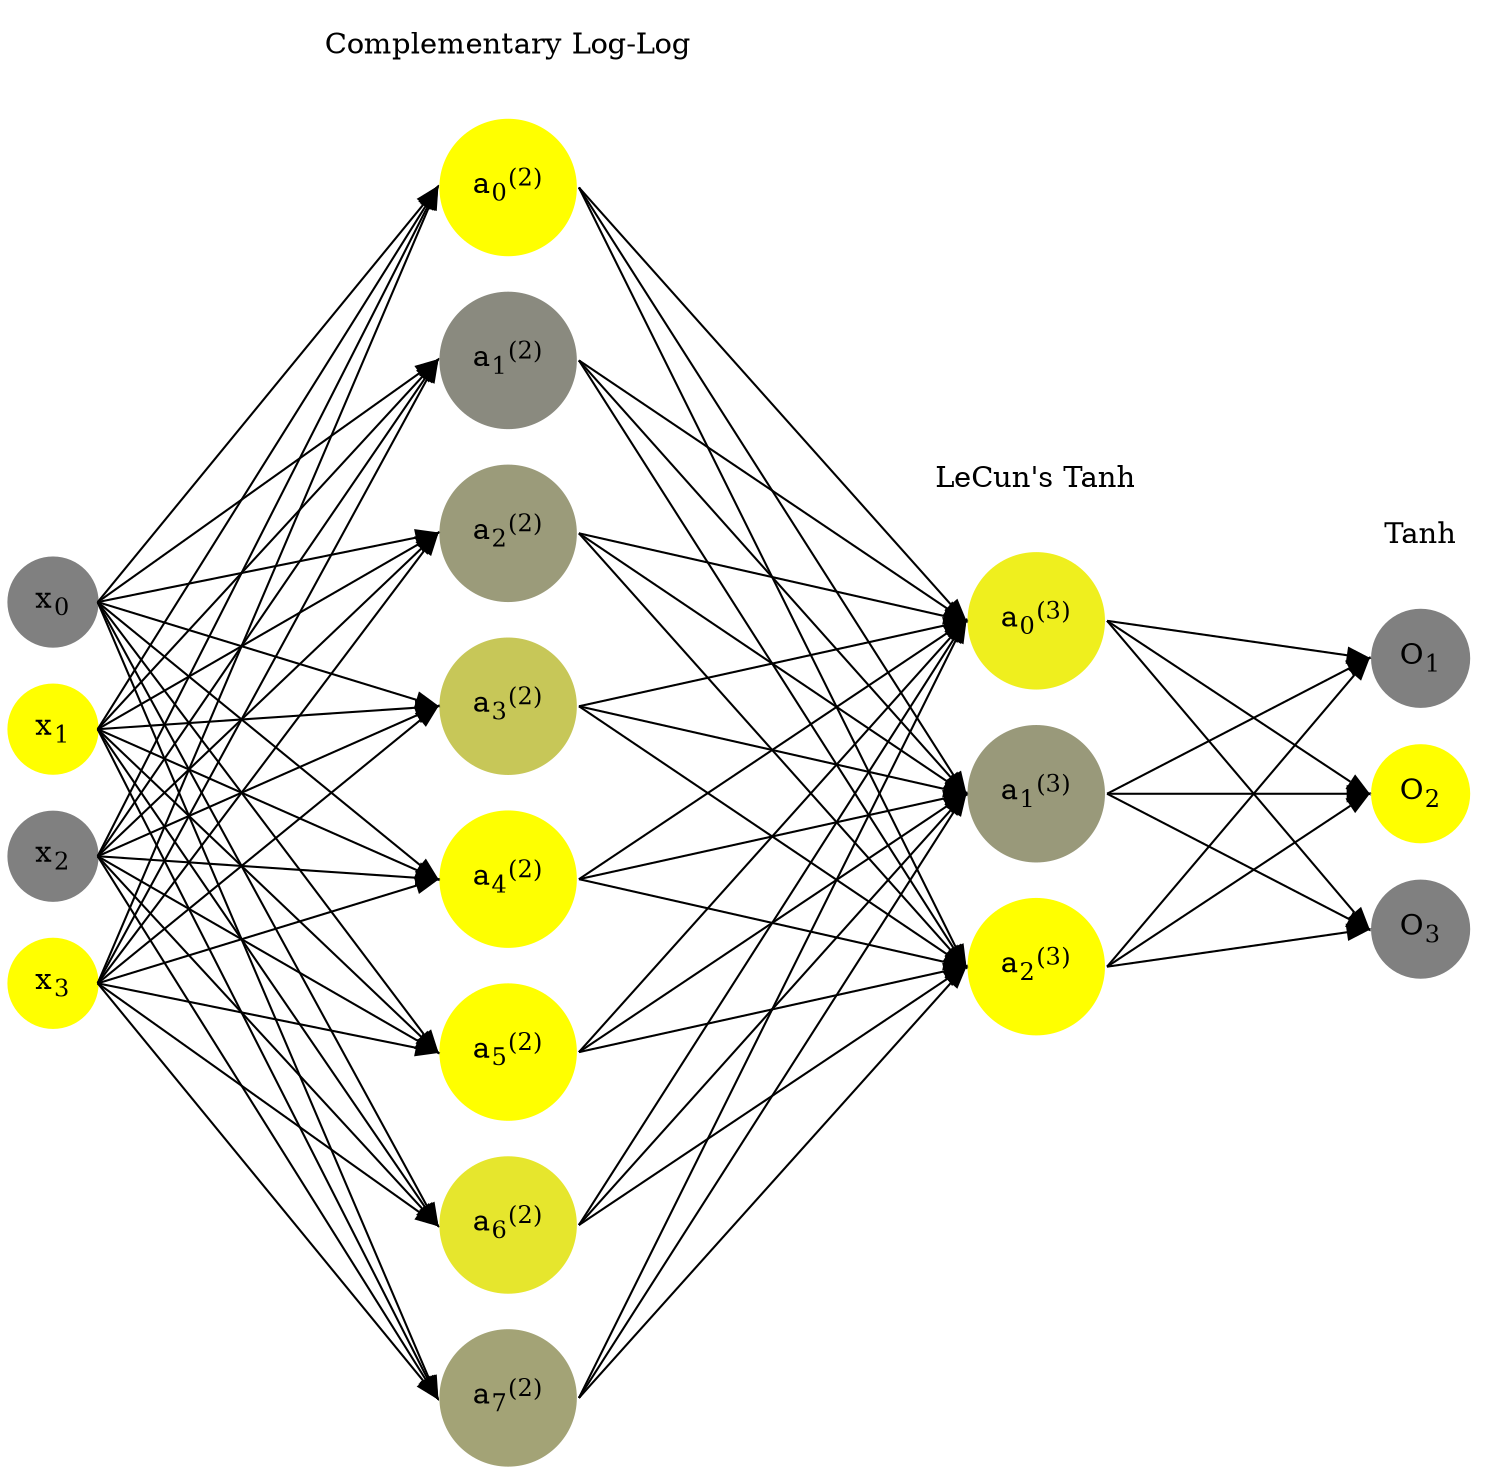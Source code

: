digraph G {
	rankdir = LR;
	splines=false;
	edge[style=invis];
	ranksep= 1.4;
	{
	node [shape=circle, color="0.1667, 0.0, 0.5", style=filled, fillcolor="0.1667, 0.0, 0.5"];
	x0 [label=<x<sub>0</sub>>];
	}
	{
	node [shape=circle, color="0.1667, 1.0, 1.0", style=filled, fillcolor="0.1667, 1.0, 1.0"];
	x1 [label=<x<sub>1</sub>>];
	}
	{
	node [shape=circle, color="0.1667, 0.0, 0.5", style=filled, fillcolor="0.1667, 0.0, 0.5"];
	x2 [label=<x<sub>2</sub>>];
	}
	{
	node [shape=circle, color="0.1667, 1.0, 1.0", style=filled, fillcolor="0.1667, 1.0, 1.0"];
	x3 [label=<x<sub>3</sub>>];
	}
	{
	node [shape=circle, color="0.1667, 0.997545, 0.998772", style=filled, fillcolor="0.1667, 0.997545, 0.998772"];
	a02 [label=<a<sub>0</sub><sup>(2)</sup>>];
	}
	{
	node [shape=circle, color="0.1667, 0.084314, 0.542157", style=filled, fillcolor="0.1667, 0.084314, 0.542157"];
	a12 [label=<a<sub>1</sub><sup>(2)</sup>>];
	}
	{
	node [shape=circle, color="0.1667, 0.212795, 0.606398", style=filled, fillcolor="0.1667, 0.212795, 0.606398"];
	a22 [label=<a<sub>2</sub><sup>(2)</sup>>];
	}
	{
	node [shape=circle, color="0.1667, 0.555425, 0.777712", style=filled, fillcolor="0.1667, 0.555425, 0.777712"];
	a32 [label=<a<sub>3</sub><sup>(2)</sup>>];
	}
	{
	node [shape=circle, color="0.1667, 0.992439, 0.996220", style=filled, fillcolor="0.1667, 0.992439, 0.996220"];
	a42 [label=<a<sub>4</sub><sup>(2)</sup>>];
	}
	{
	node [shape=circle, color="0.1667, 1.000000, 1.000000", style=filled, fillcolor="0.1667, 1.000000, 1.000000"];
	a52 [label=<a<sub>5</sub><sup>(2)</sup>>];
	}
	{
	node [shape=circle, color="0.1667, 0.801754, 0.900877", style=filled, fillcolor="0.1667, 0.801754, 0.900877"];
	a62 [label=<a<sub>6</sub><sup>(2)</sup>>];
	}
	{
	node [shape=circle, color="0.1667, 0.275840, 0.637920", style=filled, fillcolor="0.1667, 0.275840, 0.637920"];
	a72 [label=<a<sub>7</sub><sup>(2)</sup>>];
	}
	{
	node [shape=circle, color="0.1667, 0.872046, 0.936023", style=filled, fillcolor="0.1667, 0.872046, 0.936023"];
	a03 [label=<a<sub>0</sub><sup>(3)</sup>>];
	}
	{
	node [shape=circle, color="0.1667, 0.202205, 0.601102", style=filled, fillcolor="0.1667, 0.202205, 0.601102"];
	a13 [label=<a<sub>1</sub><sup>(3)</sup>>];
	}
	{
	node [shape=circle, color="0.1667, 1.080664, 1.040332", style=filled, fillcolor="0.1667, 1.080664, 1.040332"];
	a23 [label=<a<sub>2</sub><sup>(3)</sup>>];
	}
	{
	node [shape=circle, color="0.1667, 0.0, 0.5", style=filled, fillcolor="0.1667, 0.0, 0.5"];
	O1 [label=<O<sub>1</sub>>];
	}
	{
	node [shape=circle, color="0.1667, 1.0, 1.0", style=filled, fillcolor="0.1667, 1.0, 1.0"];
	O2 [label=<O<sub>2</sub>>];
	}
	{
	node [shape=circle, color="0.1667, 0.0, 0.5", style=filled, fillcolor="0.1667, 0.0, 0.5"];
	O3 [label=<O<sub>3</sub>>];
	}
	{
	rank=same;
	x0->x1->x2->x3;
	}
	{
	rank=same;
	a02->a12->a22->a32->a42->a52->a62->a72;
	}
	{
	rank=same;
	a03->a13->a23;
	}
	{
	rank=same;
	O1->O2->O3;
	}
	l1 [shape=plaintext,label="Complementary Log-Log"];
	l1->a02;
	{rank=same; l1;a02};
	l2 [shape=plaintext,label="LeCun's Tanh"];
	l2->a03;
	{rank=same; l2;a03};
	l3 [shape=plaintext,label="Tanh"];
	l3->O1;
	{rank=same; l3;O1};
edge[style=solid, tailport=e, headport=w];
	{x0;x1;x2;x3} -> {a02;a12;a22;a32;a42;a52;a62;a72};
	{a02;a12;a22;a32;a42;a52;a62;a72} -> {a03;a13;a23};
	{a03;a13;a23} -> {O1,O2,O3};
}